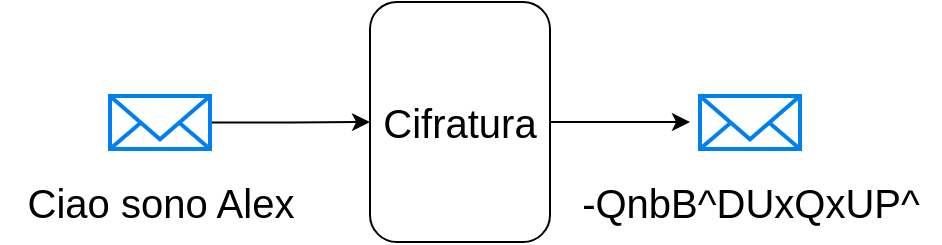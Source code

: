 <mxfile version="28.1.1">
  <diagram name="Page-1" id="rZxvO-xGBDbaET3Zqq4u">
    <mxGraphModel dx="507" dy="464" grid="1" gridSize="10" guides="1" tooltips="1" connect="1" arrows="1" fold="1" page="1" pageScale="1" pageWidth="850" pageHeight="1100" math="0" shadow="0">
      <root>
        <mxCell id="0" />
        <mxCell id="1" parent="0" />
        <mxCell id="CZZduc1jLrHA5I96F7Oo-13" style="edgeStyle=orthogonalEdgeStyle;rounded=0;orthogonalLoop=1;jettySize=auto;html=1;entryX=0;entryY=0.5;entryDx=0;entryDy=0;" edge="1" parent="1" source="CZZduc1jLrHA5I96F7Oo-7" target="CZZduc1jLrHA5I96F7Oo-15">
          <mxGeometry relative="1" as="geometry">
            <mxPoint x="460" y="343.25" as="targetPoint" />
          </mxGeometry>
        </mxCell>
        <mxCell id="CZZduc1jLrHA5I96F7Oo-7" value="" style="html=1;verticalLabelPosition=bottom;align=center;labelBackgroundColor=#ffffff;verticalAlign=top;strokeWidth=2;strokeColor=#0080F0;shadow=0;dashed=0;shape=mxgraph.ios7.icons.mail;" vertex="1" parent="1">
          <mxGeometry x="170" y="330" width="50" height="26.5" as="geometry" />
        </mxCell>
        <mxCell id="CZZduc1jLrHA5I96F7Oo-10" value="&lt;font style=&quot;font-size: 20px;&quot;&gt;Ciao sono Alex&lt;/font&gt;" style="text;html=1;align=center;verticalAlign=middle;resizable=0;points=[];autosize=1;strokeColor=none;fillColor=none;" vertex="1" parent="1">
          <mxGeometry x="115" y="363" width="160" height="40" as="geometry" />
        </mxCell>
        <mxCell id="CZZduc1jLrHA5I96F7Oo-11" value="" style="html=1;verticalLabelPosition=bottom;align=center;labelBackgroundColor=#ffffff;verticalAlign=top;strokeWidth=2;strokeColor=#0080F0;shadow=0;dashed=0;shape=mxgraph.ios7.icons.mail;" vertex="1" parent="1">
          <mxGeometry x="465" y="330" width="50" height="26.5" as="geometry" />
        </mxCell>
        <mxCell id="CZZduc1jLrHA5I96F7Oo-12" value="&lt;font style=&quot;font-size: 20px;&quot;&gt;-QnbB^DUxQxUP^&lt;/font&gt;" style="text;html=1;align=center;verticalAlign=middle;resizable=0;points=[];autosize=1;strokeColor=none;fillColor=none;" vertex="1" parent="1">
          <mxGeometry x="395" y="363" width="190" height="40" as="geometry" />
        </mxCell>
        <mxCell id="CZZduc1jLrHA5I96F7Oo-16" style="edgeStyle=orthogonalEdgeStyle;rounded=0;orthogonalLoop=1;jettySize=auto;html=1;" edge="1" parent="1" source="CZZduc1jLrHA5I96F7Oo-15">
          <mxGeometry relative="1" as="geometry">
            <mxPoint x="460.0" y="343.0" as="targetPoint" />
          </mxGeometry>
        </mxCell>
        <mxCell id="CZZduc1jLrHA5I96F7Oo-15" value="&lt;font style=&quot;font-size: 20px;&quot;&gt;Cifratura&lt;/font&gt;" style="rounded=1;whiteSpace=wrap;html=1;" vertex="1" parent="1">
          <mxGeometry x="300" y="283" width="90" height="120" as="geometry" />
        </mxCell>
      </root>
    </mxGraphModel>
  </diagram>
</mxfile>
